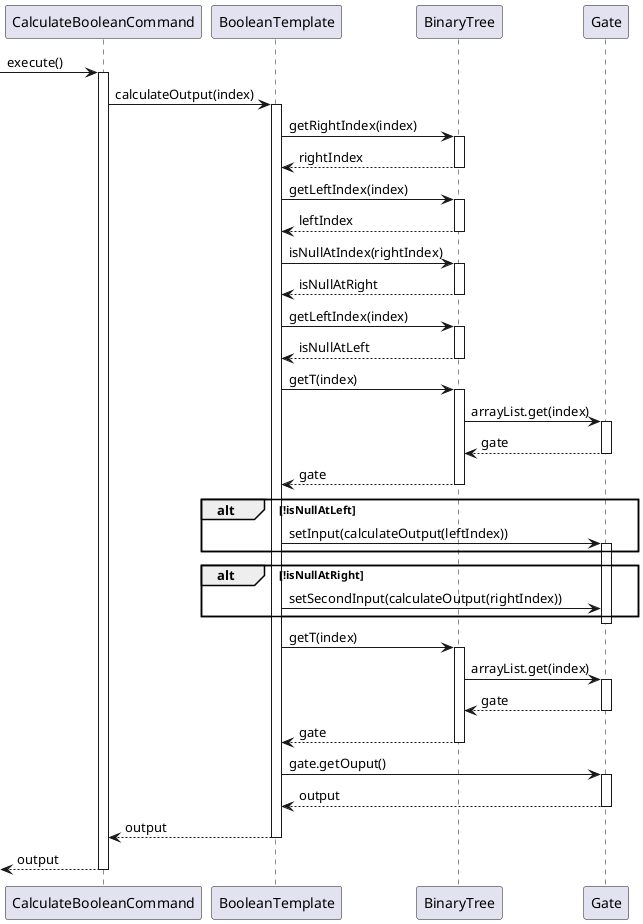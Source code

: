 @startuml
[-> CalculateBooleanCommand : execute()
activate CalculateBooleanCommand

CalculateBooleanCommand -> BooleanTemplate : calculateOutput(index)
activate BooleanTemplate

BooleanTemplate -> BinaryTree : getRightIndex(index)
activate BinaryTree

BinaryTree --> BooleanTemplate : rightIndex
deactivate BinaryTree

BooleanTemplate -> BinaryTree : getLeftIndex(index)
activate BinaryTree

BinaryTree --> BooleanTemplate : leftIndex
deactivate BinaryTree

BooleanTemplate -> BinaryTree : isNullAtIndex(rightIndex)
activate BinaryTree

BinaryTree --> BooleanTemplate : isNullAtRight
deactivate BinaryTree

BooleanTemplate -> BinaryTree : getLeftIndex(index)
activate BinaryTree

BinaryTree --> BooleanTemplate : isNullAtLeft
deactivate BinaryTree

BooleanTemplate -> BinaryTree: getT(index)
activate BinaryTree

BinaryTree -> Gate: arrayList.get(index)
activate Gate

Gate --> BinaryTree: gate
deactivate Gate

BinaryTree --> BooleanTemplate: gate
deactivate BinaryTree

alt !isNullAtLeft

BooleanTemplate -> Gate: setInput(calculateOutput(leftIndex))
activate Gate

end

alt !isNullAtRight

BooleanTemplate -> Gate: setSecondInput(calculateOutput(rightIndex))


end

deactivate Gate
deactivate Gate

BooleanTemplate -> BinaryTree: getT(index)
activate BinaryTree

BinaryTree -> Gate: arrayList.get(index)
activate Gate

Gate --> BinaryTree: gate
deactivate Gate

BinaryTree --> BooleanTemplate: gate
deactivate BinaryTree

BooleanTemplate -> Gate: gate.getOuput()
activate Gate

Gate --> BooleanTemplate: output
deactivate Gate


BooleanTemplate --> CalculateBooleanCommand: output
deactivate BooleanTemplate

[<-- CalculateBooleanCommand: output
deactivate CalculateBooleanCommand
@enduml